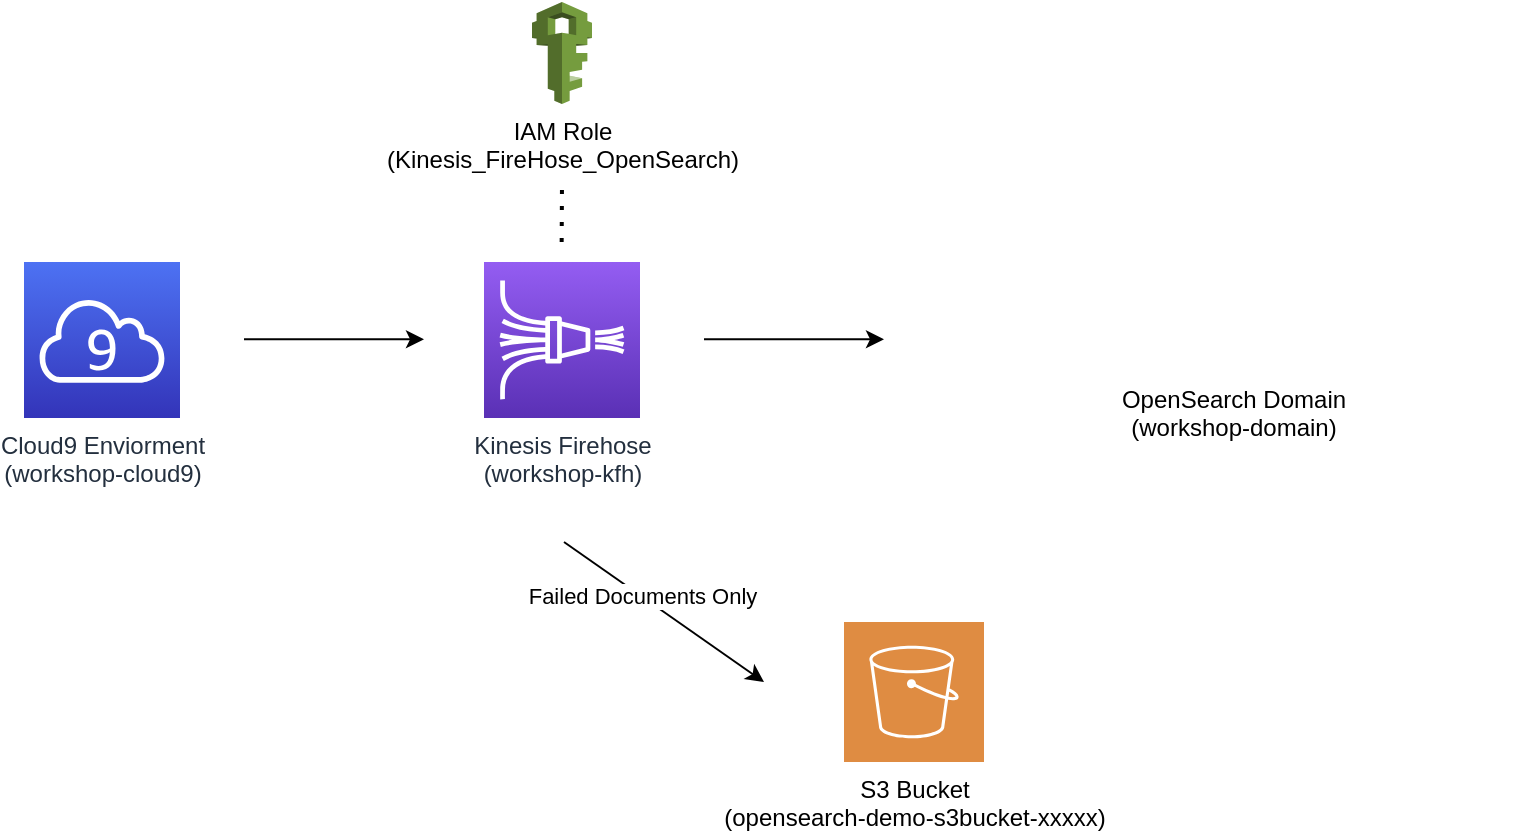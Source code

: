 <mxfile version="14.5.1" type="device" pages="2"><diagram id="N3Rcvh62pwPpg-QhP2iH" name="OpenSearch_demo.yaml"><mxGraphModel dx="1186" dy="567" grid="1" gridSize="10" guides="1" tooltips="1" connect="1" arrows="1" fold="1" page="1" pageScale="1" pageWidth="1100" pageHeight="850" math="0" shadow="0"><root><mxCell id="0"/><mxCell id="1" parent="0"/><mxCell id="aREoAwBlgfsEFUUoLlIe-1" value="OpenSearch Domain&#10;(workshop-domain)" style="shape=image;verticalLabelPosition=bottom;labelBackgroundColor=#ffffff;verticalAlign=top;aspect=fixed;imageAspect=0;image=https://opensearch.org/assets/brand/PNG/Logo/opensearch_logo_default.png;" parent="1" vertex="1"><mxGeometry x="490" y="140" width="290" height="55.21" as="geometry"/></mxCell><mxCell id="aREoAwBlgfsEFUUoLlIe-2" value="Kinesis Firehose &lt;br&gt;(workshop-kfh)" style="points=[[0,0,0],[0.25,0,0],[0.5,0,0],[0.75,0,0],[1,0,0],[0,1,0],[0.25,1,0],[0.5,1,0],[0.75,1,0],[1,1,0],[0,0.25,0],[0,0.5,0],[0,0.75,0],[1,0.25,0],[1,0.5,0],[1,0.75,0]];outlineConnect=0;fontColor=#232F3E;gradientColor=#945DF2;gradientDirection=north;fillColor=#5A30B5;strokeColor=#ffffff;dashed=0;verticalLabelPosition=bottom;verticalAlign=top;align=center;html=1;fontSize=12;fontStyle=0;aspect=fixed;shape=mxgraph.aws4.resourceIcon;resIcon=mxgraph.aws4.kinesis_data_firehose;" parent="1" vertex="1"><mxGeometry x="260" y="140" width="78" height="78" as="geometry"/></mxCell><mxCell id="aREoAwBlgfsEFUUoLlIe-4" value="S3 Bucket&lt;br&gt;(opensearch-demo-s3bucket-xxxxx)" style="pointerEvents=1;shadow=0;dashed=0;html=1;strokeColor=none;fillColor=#DF8C42;labelPosition=center;verticalLabelPosition=bottom;verticalAlign=top;align=center;outlineConnect=0;shape=mxgraph.veeam2.aws_s3;" parent="1" vertex="1"><mxGeometry x="440" y="320" width="70" height="70" as="geometry"/></mxCell><mxCell id="aREoAwBlgfsEFUUoLlIe-5" value="Cloud9 Enviorment&lt;br&gt;(workshop-cloud9)" style="points=[[0,0,0],[0.25,0,0],[0.5,0,0],[0.75,0,0],[1,0,0],[0,1,0],[0.25,1,0],[0.5,1,0],[0.75,1,0],[1,1,0],[0,0.25,0],[0,0.5,0],[0,0.75,0],[1,0.25,0],[1,0.5,0],[1,0.75,0]];outlineConnect=0;fontColor=#232F3E;gradientColor=#4D72F3;gradientDirection=north;fillColor=#3334B9;strokeColor=#ffffff;dashed=0;verticalLabelPosition=bottom;verticalAlign=top;align=center;html=1;fontSize=12;fontStyle=0;aspect=fixed;shape=mxgraph.aws4.resourceIcon;resIcon=mxgraph.aws4.cloud9;" parent="1" vertex="1"><mxGeometry x="30" y="140" width="78" height="78" as="geometry"/></mxCell><mxCell id="aREoAwBlgfsEFUUoLlIe-6" value="" style="endArrow=classic;html=1;" parent="1" edge="1"><mxGeometry width="50" height="50" relative="1" as="geometry"><mxPoint x="140" y="178.66" as="sourcePoint"/><mxPoint x="230" y="178.66" as="targetPoint"/></mxGeometry></mxCell><mxCell id="aREoAwBlgfsEFUUoLlIe-7" value="" style="endArrow=classic;html=1;" parent="1" edge="1"><mxGeometry width="50" height="50" relative="1" as="geometry"><mxPoint x="370" y="178.66" as="sourcePoint"/><mxPoint x="460" y="178.66" as="targetPoint"/></mxGeometry></mxCell><mxCell id="aREoAwBlgfsEFUUoLlIe-8" value="" style="endArrow=classic;html=1;" parent="1" edge="1"><mxGeometry width="50" height="50" relative="1" as="geometry"><mxPoint x="300" y="280" as="sourcePoint"/><mxPoint x="400" y="350" as="targetPoint"/></mxGeometry></mxCell><mxCell id="aREoAwBlgfsEFUUoLlIe-10" value="Failed Documents Only" style="edgeLabel;html=1;align=center;verticalAlign=middle;resizable=0;points=[];" parent="aREoAwBlgfsEFUUoLlIe-8" vertex="1" connectable="0"><mxGeometry x="-0.232" relative="1" as="geometry"><mxPoint as="offset"/></mxGeometry></mxCell><mxCell id="aREoAwBlgfsEFUUoLlIe-11" value="IAM Role&lt;br&gt;(&lt;span class=&quot;pl-s&quot;&gt;&lt;span class=&quot;pl-pds&quot;&gt;&lt;/span&gt;Kinesis_FireHose_OpenSearch)&lt;/span&gt;" style="outlineConnect=0;dashed=0;verticalLabelPosition=bottom;verticalAlign=top;align=center;html=1;shape=mxgraph.aws3.iam;fillColor=#759C3E;gradientColor=none;" parent="1" vertex="1"><mxGeometry x="284" y="10" width="30" height="51" as="geometry"/></mxCell><mxCell id="aREoAwBlgfsEFUUoLlIe-12" value="" style="endArrow=none;dashed=1;html=1;dashPattern=1 3;strokeWidth=2;" parent="1" edge="1"><mxGeometry width="50" height="50" relative="1" as="geometry"><mxPoint x="298.83" y="130" as="sourcePoint"/><mxPoint x="299" y="100" as="targetPoint"/></mxGeometry></mxCell></root></mxGraphModel></diagram><diagram name="OpenSearch_demo_VPC.yaml" id="GlmaUr-MADkb81nadInH"><mxGraphModel dx="1662" dy="856" grid="1" gridSize="10" guides="1" tooltips="1" connect="1" arrows="1" fold="1" page="1" pageScale="1" pageWidth="1100" pageHeight="850" math="0" shadow="0"><root><mxCell id="f47xbx75oSrSsIon6PgY-0"/><mxCell id="f47xbx75oSrSsIon6PgY-1" parent="f47xbx75oSrSsIon6PgY-0"/><mxCell id="L3wl2aPQ6yTp7ZgIvhW6-1" value="" style="rounded=0;whiteSpace=wrap;html=1;fillColor=none;align=center;dashed=1;" vertex="1" parent="f47xbx75oSrSsIon6PgY-1"><mxGeometry x="4" y="25" width="1090" height="550" as="geometry"/></mxCell><mxCell id="g6pXWLxYWjK5d77lgWNT-0" value="" style="rounded=0;whiteSpace=wrap;html=1;fillColor=none;align=center;dashed=1;" vertex="1" parent="f47xbx75oSrSsIon6PgY-1"><mxGeometry x="4" y="25" width="1090" height="550" as="geometry"/></mxCell><mxCell id="f47xbx75oSrSsIon6PgY-12" value="" style="rounded=0;whiteSpace=wrap;html=1;fillColor=none;align=center;" vertex="1" parent="f47xbx75oSrSsIon6PgY-1"><mxGeometry x="655.75" y="185" width="350" height="160" as="geometry"/></mxCell><mxCell id="f47xbx75oSrSsIon6PgY-2" value="OpenSearch Domain&#10;(workshop-domain-vpc)" style="shape=image;verticalLabelPosition=bottom;labelBackgroundColor=#ffffff;verticalAlign=top;aspect=fixed;imageAspect=0;image=https://opensearch.org/assets/brand/PNG/Logo/opensearch_logo_default.png;" vertex="1" parent="f47xbx75oSrSsIon6PgY-1"><mxGeometry x="685.75" y="225" width="290" height="55.21" as="geometry"/></mxCell><mxCell id="f47xbx75oSrSsIon6PgY-13" value="Security Group &lt;br&gt;(open search security group)" style="text;html=1;strokeColor=none;fillColor=none;align=center;verticalAlign=middle;whiteSpace=wrap;rounded=0;dashed=1;" vertex="1" parent="f47xbx75oSrSsIon6PgY-1"><mxGeometry x="924.75" y="360" width="160" height="28" as="geometry"/></mxCell><mxCell id="f47xbx75oSrSsIon6PgY-15" value="Subnet (opensearch-subnet)" style="text;html=1;strokeColor=none;fillColor=none;align=left;verticalAlign=middle;whiteSpace=wrap;rounded=0;dashed=1;" vertex="1" parent="f47xbx75oSrSsIon6PgY-1"><mxGeometry x="655.75" y="165" width="160" height="20" as="geometry"/></mxCell><mxCell id="f47xbx75oSrSsIon6PgY-16" value="" style="pointerEvents=1;shadow=0;dashed=0;html=1;strokeColor=none;fillColor=#505050;labelPosition=center;verticalLabelPosition=bottom;verticalAlign=top;outlineConnect=0;align=center;shape=mxgraph.office.security.lock_protected;" vertex="1" parent="f47xbx75oSrSsIon6PgY-1"><mxGeometry x="985.75" y="305" width="38" height="52" as="geometry"/></mxCell><mxCell id="fuf-vo8sPPNBfMBfxGHv-0" value="Kinesis Firehose &lt;br&gt;(workshop-kfh)" style="points=[[0,0,0],[0.25,0,0],[0.5,0,0],[0.75,0,0],[1,0,0],[0,1,0],[0.25,1,0],[0.5,1,0],[0.75,1,0],[1,1,0],[0,0.25,0],[0,0.5,0],[0,0.75,0],[1,0.25,0],[1,0.5,0],[1,0.75,0]];outlineConnect=0;fontColor=#232F3E;gradientColor=#945DF2;gradientDirection=north;fillColor=#5A30B5;strokeColor=#ffffff;dashed=0;verticalLabelPosition=bottom;verticalAlign=top;align=center;html=1;fontSize=12;fontStyle=0;aspect=fixed;shape=mxgraph.aws4.resourceIcon;resIcon=mxgraph.aws4.kinesis_data_firehose;" vertex="1" parent="f47xbx75oSrSsIon6PgY-1"><mxGeometry x="386.75" y="215" width="78" height="78" as="geometry"/></mxCell><mxCell id="fuf-vo8sPPNBfMBfxGHv-1" value="" style="rounded=0;whiteSpace=wrap;html=1;fillColor=none;align=center;" vertex="1" parent="f47xbx75oSrSsIon6PgY-1"><mxGeometry x="336.75" y="185" width="180" height="160" as="geometry"/></mxCell><mxCell id="fuf-vo8sPPNBfMBfxGHv-2" value="Subnet (firehose-subnet)" style="text;html=1;strokeColor=none;fillColor=none;align=left;verticalAlign=middle;whiteSpace=wrap;rounded=0;dashed=1;" vertex="1" parent="f47xbx75oSrSsIon6PgY-1"><mxGeometry x="336.75" y="165" width="160" height="20" as="geometry"/></mxCell><mxCell id="fuf-vo8sPPNBfMBfxGHv-3" value="Security Group &lt;br&gt;(firehose security group)" style="text;html=1;strokeColor=none;fillColor=none;align=center;verticalAlign=middle;whiteSpace=wrap;rounded=0;dashed=1;" vertex="1" parent="f47xbx75oSrSsIon6PgY-1"><mxGeometry x="436.75" y="360" width="160" height="28" as="geometry"/></mxCell><mxCell id="fuf-vo8sPPNBfMBfxGHv-4" value="" style="pointerEvents=1;shadow=0;dashed=0;html=1;strokeColor=none;fillColor=#505050;labelPosition=center;verticalLabelPosition=bottom;verticalAlign=top;outlineConnect=0;align=center;shape=mxgraph.office.security.lock_protected;" vertex="1" parent="f47xbx75oSrSsIon6PgY-1"><mxGeometry x="497.75" y="305" width="38" height="52" as="geometry"/></mxCell><mxCell id="XIzFn0CVWlV6bJM41FOw-0" value="" style="endArrow=classic;html=1;" edge="1" parent="f47xbx75oSrSsIon6PgY-1"><mxGeometry width="50" height="50" relative="1" as="geometry"><mxPoint x="546.75" y="253.71" as="sourcePoint"/><mxPoint x="627.75" y="254" as="targetPoint"/></mxGeometry></mxCell><mxCell id="z4z7cVyLahhsf1gxfvGg-0" value="S3 Bucket&lt;br&gt;(opensearch-demo-s3bucket-xxxxx)" style="pointerEvents=1;shadow=0;dashed=0;html=1;strokeColor=none;fillColor=#DF8C42;labelPosition=center;verticalLabelPosition=bottom;verticalAlign=top;align=center;outlineConnect=0;shape=mxgraph.veeam2.aws_s3;" vertex="1" parent="f47xbx75oSrSsIon6PgY-1"><mxGeometry x="606.75" y="455" width="70" height="70" as="geometry"/></mxCell><mxCell id="TOCoPsxn-WW95d6LlerK-0" value="" style="endArrow=classic;html=1;" edge="1" parent="f47xbx75oSrSsIon6PgY-1"><mxGeometry width="50" height="50" relative="1" as="geometry"><mxPoint x="476.75" y="415" as="sourcePoint"/><mxPoint x="576.75" y="485" as="targetPoint"/></mxGeometry></mxCell><mxCell id="TOCoPsxn-WW95d6LlerK-1" value="Failed Documents Only" style="edgeLabel;html=1;align=center;verticalAlign=middle;resizable=0;points=[];" vertex="1" connectable="0" parent="TOCoPsxn-WW95d6LlerK-0"><mxGeometry x="-0.232" relative="1" as="geometry"><mxPoint as="offset"/></mxGeometry></mxCell><mxCell id="woZ8FS95niDjJm8M3D6H-0" value="IAM Role&lt;br&gt;(&lt;span class=&quot;pl-s&quot;&gt;&lt;span class=&quot;pl-pds&quot;&gt;&lt;/span&gt;Kinesis_FireHose_OpenSearch_VPC)&lt;/span&gt;" style="outlineConnect=0;dashed=0;verticalLabelPosition=bottom;verticalAlign=top;align=center;html=1;shape=mxgraph.aws3.iam;fillColor=#759C3E;gradientColor=none;" vertex="1" parent="f47xbx75oSrSsIon6PgY-1"><mxGeometry x="535.75" y="45" width="30" height="51" as="geometry"/></mxCell><mxCell id="woZ8FS95niDjJm8M3D6H-1" value="" style="endArrow=none;dashed=1;html=1;dashPattern=1 3;strokeWidth=2;" edge="1" parent="f47xbx75oSrSsIon6PgY-1"><mxGeometry width="50" height="50" relative="1" as="geometry"><mxPoint x="476.75" y="210" as="sourcePoint"/><mxPoint x="546.75" y="140" as="targetPoint"/></mxGeometry></mxCell><mxCell id="CJq7QJLO8V40pQdwRWVC-0" value="EC2&lt;br&gt;" style="outlineConnect=0;dashed=0;verticalLabelPosition=bottom;verticalAlign=top;align=center;html=1;shape=mxgraph.aws3.ec2;fillColor=#F58534;gradientColor=none;" vertex="1" parent="f47xbx75oSrSsIon6PgY-1"><mxGeometry x="65.75" y="205.5" width="76.5" height="77.5" as="geometry"/></mxCell><mxCell id="CJq7QJLO8V40pQdwRWVC-1" value="" style="rounded=0;whiteSpace=wrap;html=1;fillColor=none;align=center;" vertex="1" parent="f47xbx75oSrSsIon6PgY-1"><mxGeometry x="14" y="185" width="180" height="160" as="geometry"/></mxCell><mxCell id="CJq7QJLO8V40pQdwRWVC-2" value="Subnet (ec2 subnet)" style="text;html=1;strokeColor=none;fillColor=none;align=left;verticalAlign=middle;whiteSpace=wrap;rounded=0;dashed=1;" vertex="1" parent="f47xbx75oSrSsIon6PgY-1"><mxGeometry x="14" y="165" width="160" height="20" as="geometry"/></mxCell><mxCell id="CJq7QJLO8V40pQdwRWVC-3" value="Security Group &lt;br&gt;(ec2 security group)" style="text;html=1;strokeColor=none;fillColor=none;align=center;verticalAlign=middle;whiteSpace=wrap;rounded=0;dashed=1;" vertex="1" parent="f47xbx75oSrSsIon6PgY-1"><mxGeometry x="115.75" y="360" width="160" height="28" as="geometry"/></mxCell><mxCell id="CJq7QJLO8V40pQdwRWVC-4" value="" style="pointerEvents=1;shadow=0;dashed=0;html=1;strokeColor=none;fillColor=#505050;labelPosition=center;verticalLabelPosition=bottom;verticalAlign=top;outlineConnect=0;align=center;shape=mxgraph.office.security.lock_protected;" vertex="1" parent="f47xbx75oSrSsIon6PgY-1"><mxGeometry x="176.75" y="305" width="38" height="52" as="geometry"/></mxCell><mxCell id="CJq7QJLO8V40pQdwRWVC-5" value="" style="endArrow=classic;html=1;" edge="1" parent="f47xbx75oSrSsIon6PgY-1"><mxGeometry width="50" height="50" relative="1" as="geometry"><mxPoint x="224.0" y="253.5" as="sourcePoint"/><mxPoint x="305" y="253.79" as="targetPoint"/></mxGeometry></mxCell><mxCell id="g6pXWLxYWjK5d77lgWNT-2" value="VPC (workshop vpc)" style="text;html=1;strokeColor=none;fillColor=none;align=left;verticalAlign=middle;whiteSpace=wrap;rounded=0;dashed=1;" vertex="1" parent="f47xbx75oSrSsIon6PgY-1"><mxGeometry x="4" y="5" width="160" height="20" as="geometry"/></mxCell><mxCell id="L3wl2aPQ6yTp7ZgIvhW6-0" value="IAM Role&lt;br&gt;(&lt;span class=&quot;pl-s&quot;&gt;&lt;span class=&quot;pl-pds&quot;&gt;&lt;/span&gt;Kinesis_FireHose_OpenSearch_VPC)&lt;/span&gt;" style="outlineConnect=0;dashed=0;verticalLabelPosition=bottom;verticalAlign=top;align=center;html=1;shape=mxgraph.aws3.iam;fillColor=#759C3E;gradientColor=none;" vertex="1" parent="f47xbx75oSrSsIon6PgY-1"><mxGeometry x="535.75" y="45" width="30" height="51" as="geometry"/></mxCell><mxCell id="L3wl2aPQ6yTp7ZgIvhW6-4" value="" style="endArrow=none;dashed=1;html=1;dashPattern=1 3;strokeWidth=2;" edge="1" parent="f47xbx75oSrSsIon6PgY-1"><mxGeometry width="50" height="50" relative="1" as="geometry"><mxPoint x="151.25" y="205.5" as="sourcePoint"/><mxPoint x="221.25" y="135.5" as="targetPoint"/></mxGeometry></mxCell><mxCell id="L3wl2aPQ6yTp7ZgIvhW6-5" value="IAM Role&lt;br&gt;(Workshop_EC2&lt;span class=&quot;pl-s&quot;&gt;)&lt;/span&gt;" style="outlineConnect=0;dashed=0;verticalLabelPosition=bottom;verticalAlign=top;align=center;html=1;shape=mxgraph.aws3.iam;fillColor=#759C3E;gradientColor=none;" vertex="1" parent="f47xbx75oSrSsIon6PgY-1"><mxGeometry x="210.25" y="40.5" width="30" height="51" as="geometry"/></mxCell><mxCell id="L3wl2aPQ6yTp7ZgIvhW6-6" value="" style="outlineConnect=0;dashed=0;verticalLabelPosition=bottom;verticalAlign=top;align=center;html=1;shape=mxgraph.aws3.internet_gateway;fillColor=#F58534;gradientColor=none;" vertex="1" parent="f47xbx75oSrSsIon6PgY-1"><mxGeometry x="1060" width="69" height="72" as="geometry"/></mxCell><mxCell id="L3wl2aPQ6yTp7ZgIvhW6-7" value="Internet Gateway&lt;br&gt;(workshop internet gateway)" style="text;html=1;strokeColor=none;fillColor=none;align=left;verticalAlign=middle;whiteSpace=wrap;rounded=0;dashed=1;" vertex="1" parent="f47xbx75oSrSsIon6PgY-1"><mxGeometry x="1140" y="26" width="160" height="14" as="geometry"/></mxCell></root></mxGraphModel></diagram></mxfile>